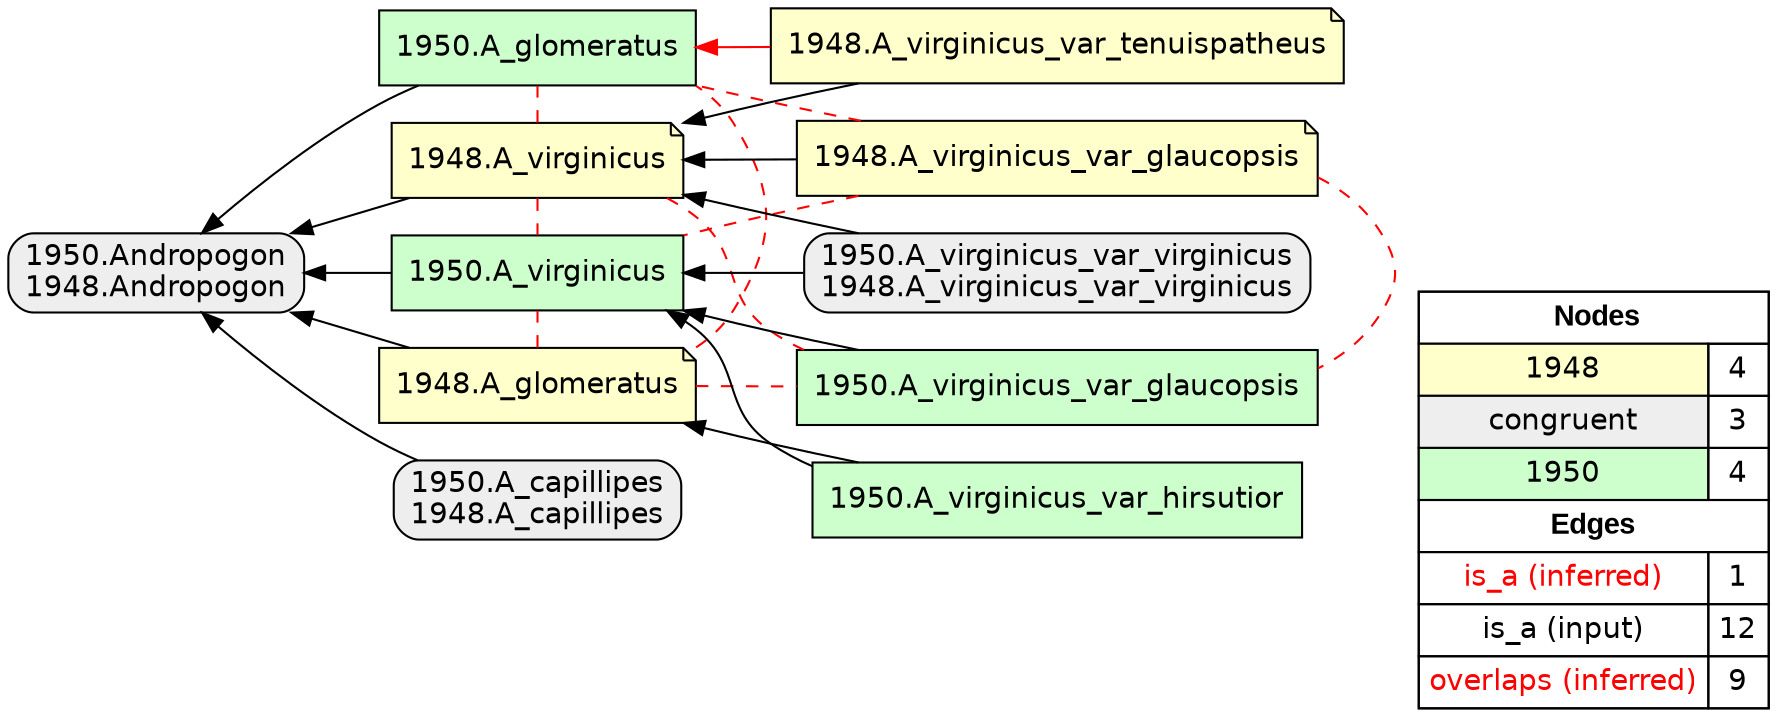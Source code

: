 digraph{
rankdir=RL
node[shape=note style=filled fillcolor="#FFFFCC" fontname="helvetica"] 
"1948.A_virginicus"
"1948.A_virginicus_var_tenuispatheus"
"1948.A_glomeratus"
"1948.A_virginicus_var_glaucopsis"
node[shape=box style="filled,rounded" fillcolor="#EEEEEE" fontname="helvetica"] 
"1950.Andropogon\n1948.Andropogon"
"1950.A_capillipes\n1948.A_capillipes"
"1950.A_virginicus_var_virginicus\n1948.A_virginicus_var_virginicus"
node[shape=box style=filled fillcolor="#CCFFCC" fontname="helvetica"] 
"1950.A_virginicus"
"1950.A_virginicus_var_hirsutior"
"1950.A_virginicus_var_glaucopsis"
"1950.A_glomeratus"
edge[arrowhead=normal style=solid color="#FF0000" constraint=true penwidth=1]
"1948.A_virginicus_var_tenuispatheus" -> "1950.A_glomeratus"
edge[arrowhead=normal style=solid color="#000000" constraint=true penwidth=1]
"1950.A_virginicus_var_virginicus\n1948.A_virginicus_var_virginicus" -> "1950.A_virginicus"
"1948.A_virginicus" -> "1950.Andropogon\n1948.Andropogon"
"1950.A_virginicus_var_hirsutior" -> "1948.A_glomeratus"
"1948.A_virginicus_var_tenuispatheus" -> "1948.A_virginicus"
"1948.A_glomeratus" -> "1950.Andropogon\n1948.Andropogon"
"1950.A_glomeratus" -> "1950.Andropogon\n1948.Andropogon"
"1950.A_capillipes\n1948.A_capillipes" -> "1950.Andropogon\n1948.Andropogon"
"1950.A_virginicus" -> "1950.Andropogon\n1948.Andropogon"
"1950.A_virginicus_var_hirsutior" -> "1950.A_virginicus"
"1948.A_virginicus_var_glaucopsis" -> "1948.A_virginicus"
"1950.A_virginicus_var_virginicus\n1948.A_virginicus_var_virginicus" -> "1948.A_virginicus"
"1950.A_virginicus_var_glaucopsis" -> "1950.A_virginicus"
edge[arrowhead=normal style=dotted color="#000000" constraint=true penwidth=1]
edge[arrowhead=none style=dashed color="#FF0000" constraint=false penwidth=1]
"1948.A_virginicus" -> "1950.A_virginicus_var_glaucopsis"
"1948.A_virginicus" -> "1950.A_glomeratus"
"1948.A_glomeratus" -> "1950.A_virginicus_var_glaucopsis"
"1948.A_glomeratus" -> "1950.A_glomeratus"
"1948.A_virginicus_var_glaucopsis" -> "1950.A_virginicus"
"1948.A_virginicus_var_glaucopsis" -> "1950.A_virginicus_var_glaucopsis"
"1948.A_virginicus" -> "1950.A_virginicus"
"1948.A_glomeratus" -> "1950.A_virginicus"
"1948.A_virginicus_var_glaucopsis" -> "1950.A_glomeratus"
node[shape=box] 
{rank=source Legend [fillcolor= white margin=0 label=< 
 <TABLE BORDER="0" CELLBORDER="1" CELLSPACING="0" CELLPADDING="4"> 
<TR> <TD COLSPAN="2"><font face="Arial Black"> Nodes</font></TD> </TR> 
<TR> 
 <TD bgcolor="#FFFFCC" fontname="helvetica">1948</TD> 
 <TD>4</TD> 
 </TR> 
<TR> 
 <TD bgcolor="#EEEEEE" fontname="helvetica">congruent</TD> 
 <TD>3</TD> 
 </TR> 
<TR> 
 <TD bgcolor="#CCFFCC" fontname="helvetica">1950</TD> 
 <TD>4</TD> 
 </TR> 
<TR> <TD COLSPAN="2"><font face = "Arial Black"> Edges </font></TD> </TR> 
<TR> 
 <TD><font color ="#FF0000">is_a (inferred)</font></TD><TD>1</TD>
</TR>
<TR> 
 <TD><font color ="#000000">is_a (input)</font></TD><TD>12</TD>
</TR>
<TR> 
 <TD><font color ="#FF0000">overlaps (inferred)</font></TD><TD>9</TD>
</TR>
</TABLE> 
 >] } 
}